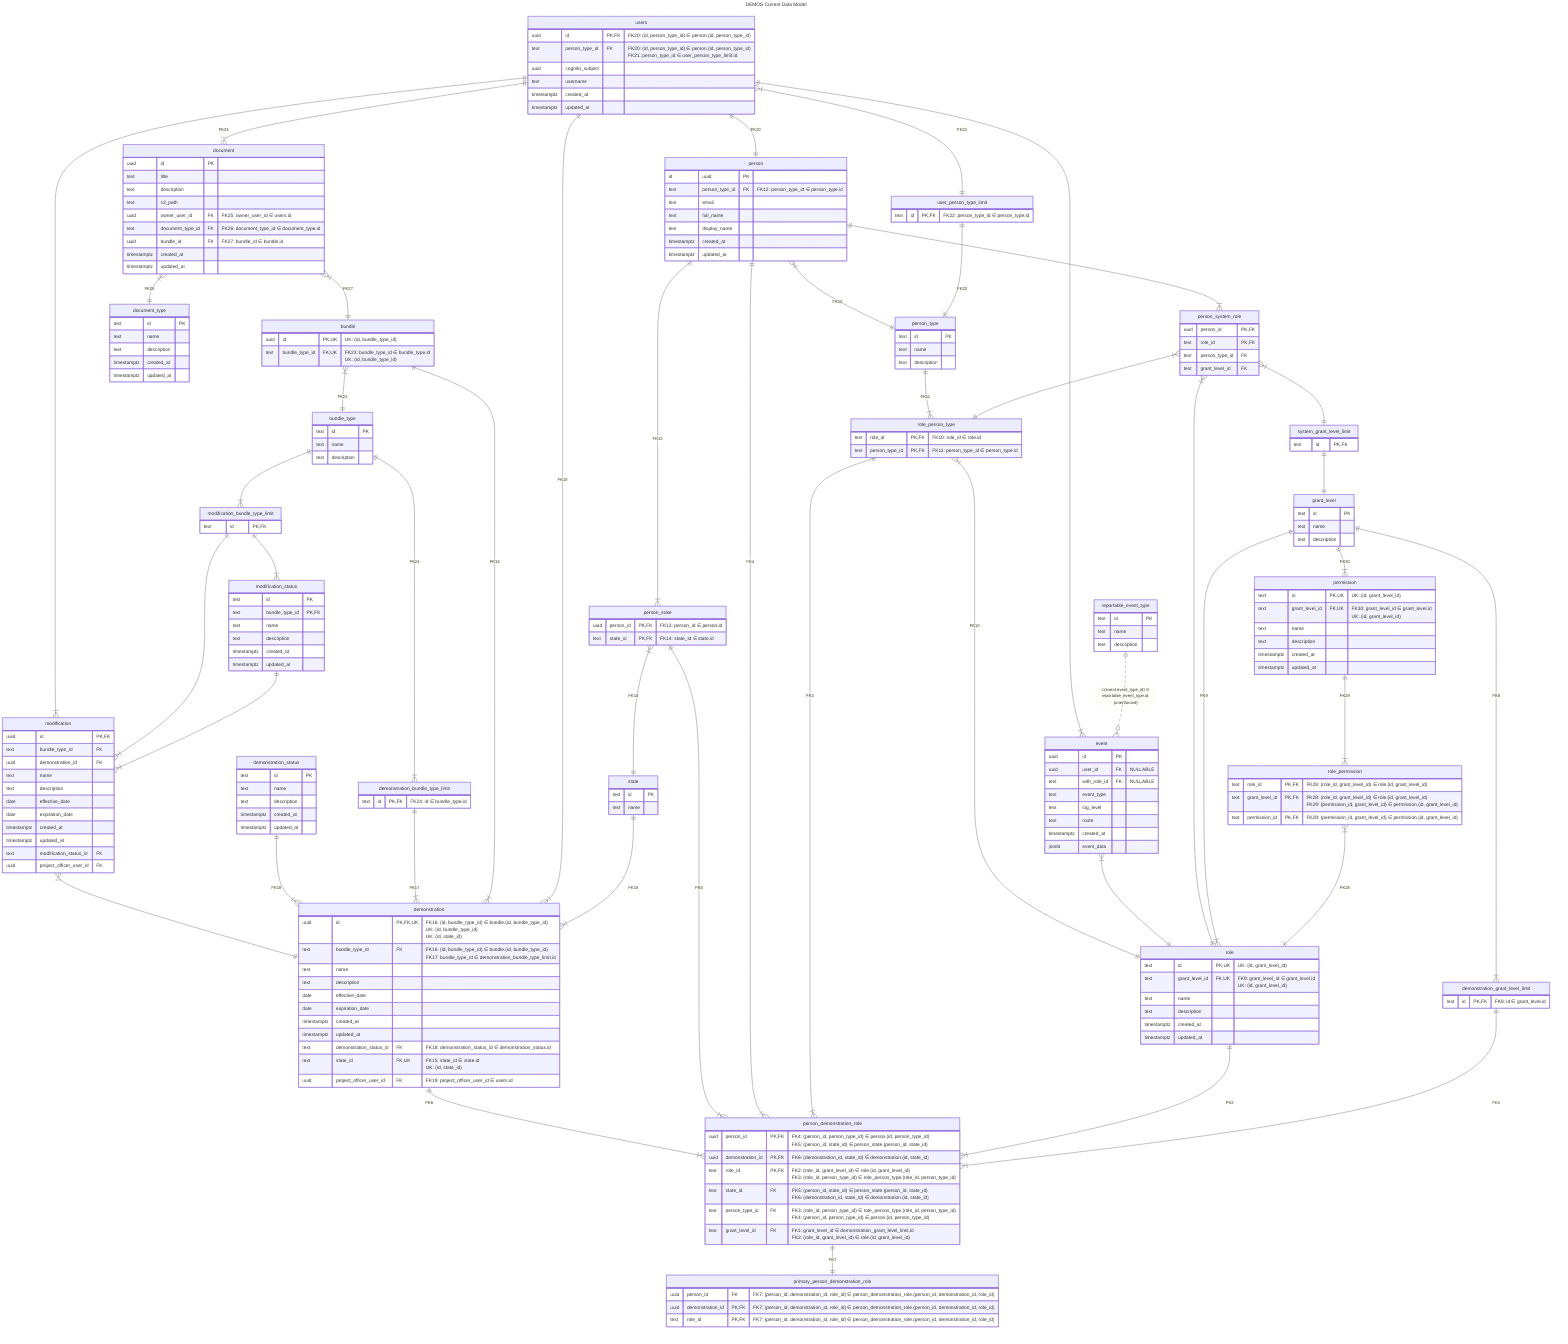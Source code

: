 ---
title: DEMOS Current Data Model
---

erDiagram

  users ||--|{ document : "FK25"
  document }|--|| bundle : "FK27"
  document }|--|| document_type : "FK26"
  permission ||--|{ role_permission : "FK29"
  role_permission }|--|| role : "FK28"
  grant_level ||--|{ permission : "FK30"
  grant_level ||--|{ demonstration_grant_level_limit : "FK8"
  grant_level ||--|{ role : "FK9"
  person_system_role }|--|| role_person_type : ""
  person_type ||--|{ role_person_type : "FK11"
  person ||--|{ person_state : "FK13"
  person_state }|--|| state : "FK14"
  state ||--|{ demonstration : "FK15"
  demonstration_grant_level_limit ||--|{ person_demonstration_role : "FK1"
  role ||--|{ person_demonstration_role : "FK2"
  role_person_type ||--|{ person_demonstration_role : "FK3"
  person ||--|{ person_demonstration_role : "FK4"
  person_state ||--|{ person_demonstration_role : "FK5"
  demonstration ||--|{ person_demonstration_role : "FK6"
  person_demonstration_role ||--|| primary_person_demonstration_role : "FK7"
  user_person_type_limit ||--|| person_type : "FK22"
  users }|--|| user_person_type_limit : "FK21"
  users ||--|| person : "FK20"
  users ||--|{ demonstration : "FK19"
  bundle ||--|{ demonstration : "FK16"
  bundle }|--|| bundle_type : "FK23"
  bundle_type ||--|{ demonstration_bundle_type_limit : "FK24"
  modification_bundle_type_limit ||--|{ modification_status: ""
  modification_status ||--|{ modification : ""
  modification_bundle_type_limit ||--|{ modification : ""
  demonstration_bundle_type_limit ||--|{ demonstration : "FK17"
  demonstration_status ||--|{ demonstration : "FK18"
  person ||--|{ person_system_role : ""
  person_system_role }|--|| role : ""
  person_system_role }|--|| system_grant_level_limit : ""
  system_grant_level_limit ||--|| grant_level : ""
  reportable_event_type ||..O{ event : "⊂(event.event_type_id) ∈ reportable_event_type.id (unenforced)"
  event }|--|| role : ""
  users ||--|{ event : ""
  modification }|--|| demonstration : ""
  bundle_type ||--|{ modification_bundle_type_limit : ""
  users ||--|{ modification : ""
  person }|--|| person_type : "FK12"
  role_person_type }|--|| role : "FK10"

  grant_level {
    text id PK
    text name
    text description
  }

  role {
    text id PK, UK "UK: (id, grant_level_id)"
    text grant_level_id FK, UK "FK9: grant_level_id ∈ grant_level.id<br>UK: (id, grant_level_id)"
    text name
    text description
    timestamptz created_at
    timestamptz updated_at
  }

  demonstration_grant_level_limit {
    text id PK, FK "FK8: id ∈ grant_level.id"
  }

  person_type {
    text id PK
    text name
    text description
  }

  person {
    id uuid PK
    text person_type_id FK "FK12: person_type_id ∈ person_type.id"
    text email
    text full_name
    text display_name
    timestamptz created_at
    timestamptz updated_at
  }

  role_person_type {
    text role_id PK, FK "FK10: role_id ∈ role.id"
    text person_type_id PK, FK "FK11: person_type_id ∈ person_type.id"
  }

  person_state {
    uuid person_id PK, FK "FK13: person_id ∈ person.id"
    text state_id PK, FK "FK14: state_id ∈ state.id"
  }

  state {
    text id PK
    text name
  }

  demonstration {
    uuid id PK, FK, UK "FK16: (id, bundle_type_id) ∈ bundle.(id, bundle_type_id)<br>UK: (id, bundle_type_id)<br>UK: (id, state_id)"
    text bundle_type_id FK "FK16: (id, bundle_type_id) ∈ bundle.(id, bundle_type_id)<br>FK17: bundle_type_id ∈ demonstration_bundle_type_limit.id"
    text name
    text description
    date effective_date
    date expiration_date
    timestamptz created_at
    timestamptz updated_at
    text demonstration_status_id FK "FK18: demonstration_status_id ∈ demonstration_status.id"
    text state_id FK, UK "FK15: state_id ∈ state.id<br>UK: (id, state_id)"
    uuid project_officer_user_id FK "FK19: project_officer_user_id ∈ users.id"
  }

  bundle {
    uuid id PK, UK "UK: (id, bundle_type_id)"
    text bundle_type_id FK, UK "FK23: bundle_type_id ∈ bundle_type.id<br>UK: (id, bundle_type_id)"
  }

  bundle_type {
    text id PK
    text name
    text description
  }

  users {
    uuid id PK, FK "FK20: (id, person_type_id) ∈ person.(id, person_type_id)"
    text person_type_id FK "FK20: (id, person_type_id) ∈ person.(id, person_type_id)<br>FK21: person_type_id ∈ user_person_type_limit.id"
    uuid cognito_subject
    text username
    timestamptz created_at
    timestamptz updated_at
  }

  user_person_type_limit {
    text id PK, FK "FK22: person_type_id ∈ person_type.id"
  }

  demonstration_bundle_type_limit {
    text id PK, FK "FK24: id ∈ bundle_type.id"
  }

  demonstration_status {
    text id PK
    text name
    text description
    timestamptz created_at
    timestamptz updated_at
  }

  person_demonstration_role {
    uuid person_id PK, FK "FK4: (person_id, person_type_id) ∈ person.(id, person_type_id)<br>FK5: (person_id, state_id) ∈ person_state.(person_id, state_id)"
    uuid demonstration_id PK, FK "FK6: (demonstration_id, state_id) ∈ demonstration.(id, state_id)"
    text role_id PK, FK "FK2: (role_id, grant_level_id) ∈ role.(id, grant_level_id)<br>FK3: (role_id, person_type_id) ∈ role_person_type.(role_id, person_type_id)"
    text state_id FK "FK5: (person_id, state_id) ∈ person_state.(person_id, state_id)<br>FK6: (demonstration_id, state_id) ∈ demonstration.(id, state_id)"
    text person_type_id FK "FK3: (role_id, person_type_id) ∈ role_person_type.(role_id, person_type_id)<br>FK4: (person_id, person_type_id) ∈ person.(id, person_type_id)"
    text grant_level_id FK "FK1: grant_level_id ∈ demonstration_grant_level_limit.id<br>FK2: (role_id, grant_level_id) ∈ role.(id, grant_level_id)"
  }

  primary_person_demonstration_role {
    uuid person_id FK "FK7: (person_id, demonstration_id, role_id) ∈ person_demonstration_role.(person_id, demonstration_id, role_id)"
    uuid demonstration_id PK, FK "FK7: (person_id, demonstration_id, role_id) ∈ person_demonstration_role.(person_id, demonstration_id, role_id)"
    text role_id PK, FK "FK7: (person_id, demonstration_id, role_id) ∈ person_demonstration_role.(person_id, demonstration_id, role_id)"
  }

  system_grant_level_limit {
    text id PK, FK
  }

  person_system_role {
    uuid person_id PK, FK
    text role_id PK, FK
    text person_type_id FK
    text grant_level_id FK
  }

  permission {
    text id PK, UK "UK: (id, grant_level_id)"
    text grant_level_id FK, UK "FK30: grant_level_id ∈ grant_level.id<br>UK: (id, grant_level_id)"
    text name
    text description
    timestamptz created_at
    timestamptz updated_at
  }

  role_permission {
    text role_id PK, FK "FK28: (role_id, grant_level_id) ∈ role.(id, grant_level_id)"
    text grant_level_id PK, FK "FK28: (role_id, grant_level_id) ∈ role.(id, grant_level_id)<br>FK29: (permission_id, grant_level_id) ∈ permission.(id, grant_level_id)"
    text permission_id PK, FK "FK29: (permission_id, grant_level_id) ∈ permission.(id, grant_level_id)"
  }

  event {
    uuid id PK
    uuid user_id FK "NULLABLE"
    text with_role_id FK "NULLABLE"
    text event_type
    text log_level
    text route
    timestamptz created_at
    jsonb event_data
  }

  reportable_event_type {
    text id PK
    text name
    text description
  }

  document {
    uuid id PK
    text title
    text description
    text s3_path
    uuid owner_user_id FK "FK25: owner_user_id ∈ users.id"
    text document_type_id FK "FK26: document_type_id ∈ document_type.id"
    uuid bundle_id FK "FK27: bundle_id ∈ bundle.id"
    timestamptz created_at
    timestamptz updated_at
  }

  document_type {
    text id PK
    text name
    text description
    timestamptz created_at
    timestamptz updated_at
  }

  modification {
    uuid id PK, FK ""
    text bundle_type_id FK ""
    uuid demonstration_id FK ""
    text name
    text description
    date effective_date
    date expiration_date
    timestamptz created_at
    timestamptz updated_at
    text modification_status_id FK ""
    uuid project_officer_user_id FK ""
  }

  modification_bundle_type_limit {
    text id PK, FK ""
  }

  modification_status {
    text id PK
    text bundle_type_id PK, FK ""
    text name
    text description
    timestamptz created_at
    timestamptz updated_at
  }